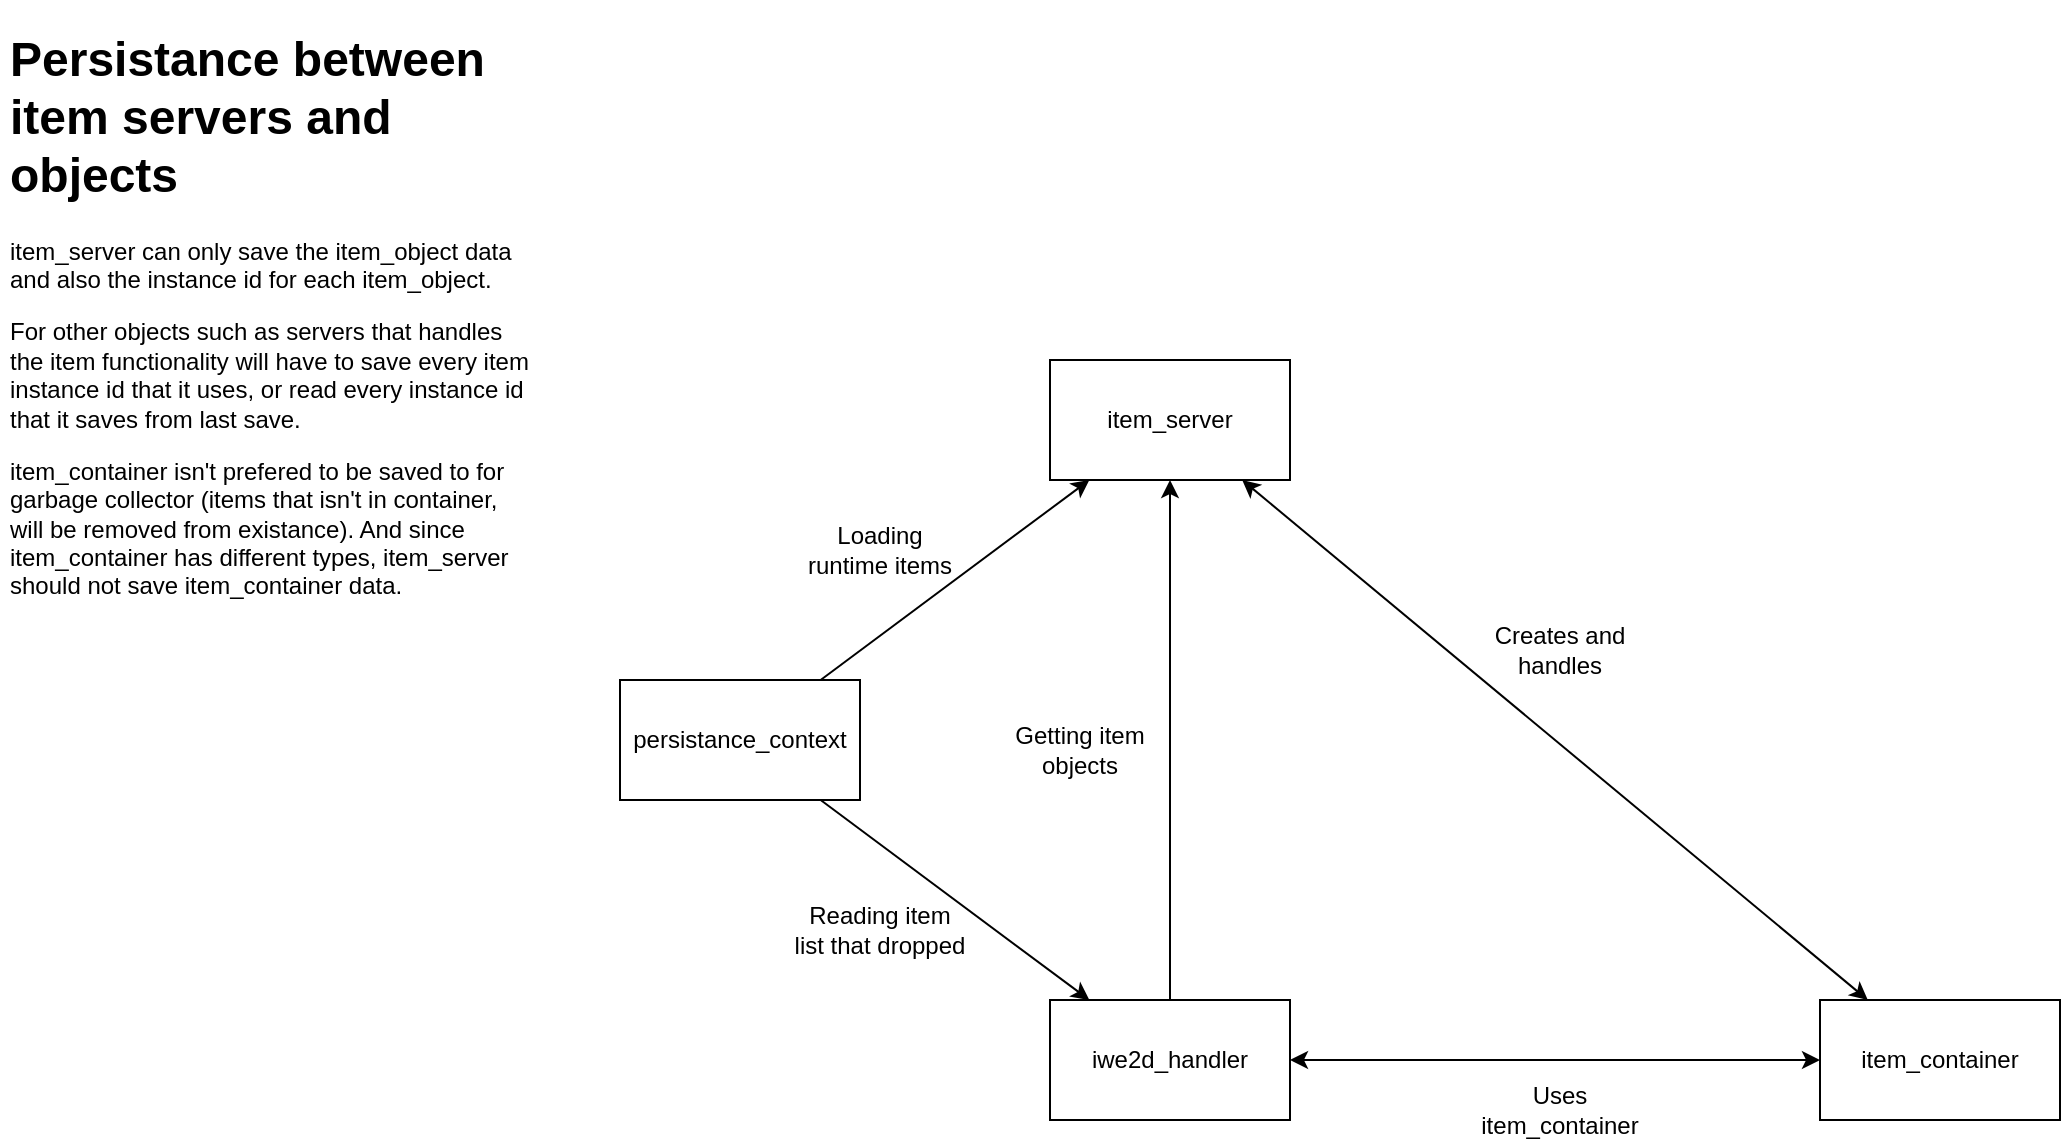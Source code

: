 <mxfile>
    <diagram id="-ke-9luOPAYy8LTFLKRa" name="Page-1">
        <mxGraphModel dx="719" dy="655" grid="1" gridSize="10" guides="1" tooltips="1" connect="1" arrows="1" fold="1" page="1" pageScale="1" pageWidth="850" pageHeight="1100" math="0" shadow="0">
            <root>
                <mxCell id="0"/>
                <mxCell id="1" parent="0"/>
                <mxCell id="2" value="item_server" style="rounded=0;whiteSpace=wrap;html=1;" vertex="1" parent="1">
                    <mxGeometry x="655" y="330" width="120" height="60" as="geometry"/>
                </mxCell>
                <mxCell id="3" value="iwe2d_handler" style="rounded=0;whiteSpace=wrap;html=1;" vertex="1" parent="1">
                    <mxGeometry x="655" y="650" width="120" height="60" as="geometry"/>
                </mxCell>
                <mxCell id="4" value="item_container" style="rounded=0;whiteSpace=wrap;html=1;" vertex="1" parent="1">
                    <mxGeometry x="1040" y="650" width="120" height="60" as="geometry"/>
                </mxCell>
                <mxCell id="5" value="persistance_context" style="rounded=0;whiteSpace=wrap;html=1;" vertex="1" parent="1">
                    <mxGeometry x="440" y="490" width="120" height="60" as="geometry"/>
                </mxCell>
                <mxCell id="6" value="" style="endArrow=classic;html=1;" edge="1" parent="1" source="5" target="2">
                    <mxGeometry width="50" height="50" relative="1" as="geometry">
                        <mxPoint x="630" y="460" as="sourcePoint"/>
                        <mxPoint x="680" y="410" as="targetPoint"/>
                    </mxGeometry>
                </mxCell>
                <mxCell id="7" value="" style="endArrow=classic;html=1;" edge="1" parent="1" source="5" target="3">
                    <mxGeometry width="50" height="50" relative="1" as="geometry">
                        <mxPoint x="630" y="460" as="sourcePoint"/>
                        <mxPoint x="680" y="410" as="targetPoint"/>
                    </mxGeometry>
                </mxCell>
                <mxCell id="8" value="" style="endArrow=classic;html=1;startArrow=classic;startFill=1;" edge="1" parent="1" source="3" target="4">
                    <mxGeometry width="50" height="50" relative="1" as="geometry">
                        <mxPoint x="630" y="460" as="sourcePoint"/>
                        <mxPoint x="680" y="410" as="targetPoint"/>
                    </mxGeometry>
                </mxCell>
                <mxCell id="9" value="" style="endArrow=classic;html=1;startArrow=classic;startFill=1;" edge="1" parent="1" source="2" target="4">
                    <mxGeometry width="50" height="50" relative="1" as="geometry">
                        <mxPoint x="630" y="460" as="sourcePoint"/>
                        <mxPoint x="680" y="410" as="targetPoint"/>
                    </mxGeometry>
                </mxCell>
                <mxCell id="10" value="" style="endArrow=classic;html=1;" edge="1" parent="1" source="3" target="2">
                    <mxGeometry width="50" height="50" relative="1" as="geometry">
                        <mxPoint x="630" y="460" as="sourcePoint"/>
                        <mxPoint x="680" y="410" as="targetPoint"/>
                    </mxGeometry>
                </mxCell>
                <mxCell id="12" value="Loading runtime items" style="text;html=1;strokeColor=none;fillColor=none;align=center;verticalAlign=middle;whiteSpace=wrap;rounded=0;" vertex="1" parent="1">
                    <mxGeometry x="530" y="410" width="80" height="30" as="geometry"/>
                </mxCell>
                <mxCell id="14" value="Reading item list that dropped" style="text;html=1;strokeColor=none;fillColor=none;align=center;verticalAlign=middle;whiteSpace=wrap;rounded=0;" vertex="1" parent="1">
                    <mxGeometry x="525" y="600" width="90" height="30" as="geometry"/>
                </mxCell>
                <mxCell id="15" value="Getting item objects" style="text;html=1;strokeColor=none;fillColor=none;align=center;verticalAlign=middle;whiteSpace=wrap;rounded=0;" vertex="1" parent="1">
                    <mxGeometry x="630" y="510" width="80" height="30" as="geometry"/>
                </mxCell>
                <mxCell id="16" value="Uses item_container" style="text;html=1;strokeColor=none;fillColor=none;align=center;verticalAlign=middle;whiteSpace=wrap;rounded=0;" vertex="1" parent="1">
                    <mxGeometry x="870" y="690" width="80" height="30" as="geometry"/>
                </mxCell>
                <mxCell id="17" value="Creates and handles" style="text;html=1;strokeColor=none;fillColor=none;align=center;verticalAlign=middle;whiteSpace=wrap;rounded=0;" vertex="1" parent="1">
                    <mxGeometry x="870" y="460" width="80" height="30" as="geometry"/>
                </mxCell>
                <mxCell id="18" value="&lt;h1&gt;Persistance between item servers and objects&lt;/h1&gt;&lt;p&gt;item_server can only save the item_object data and also the instance id for each item_object.&lt;/p&gt;&lt;p&gt;For other objects such as servers that handles the item functionality will have to save every item instance id that it uses, or read every instance id that it saves from last save.&amp;nbsp;&lt;/p&gt;&lt;p&gt;item_container isn't prefered to be saved to for garbage collector (items that isn't in container, will be removed from existance&lt;span style=&quot;background-color: initial;&quot;&gt;). And since item_container has different types, item_server should not save item_container data.&lt;/span&gt;&lt;/p&gt;" style="text;html=1;strokeColor=none;fillColor=none;spacing=5;spacingTop=-20;whiteSpace=wrap;overflow=hidden;rounded=0;" vertex="1" parent="1">
                    <mxGeometry x="130" y="160" width="270" height="300" as="geometry"/>
                </mxCell>
            </root>
        </mxGraphModel>
    </diagram>
</mxfile>